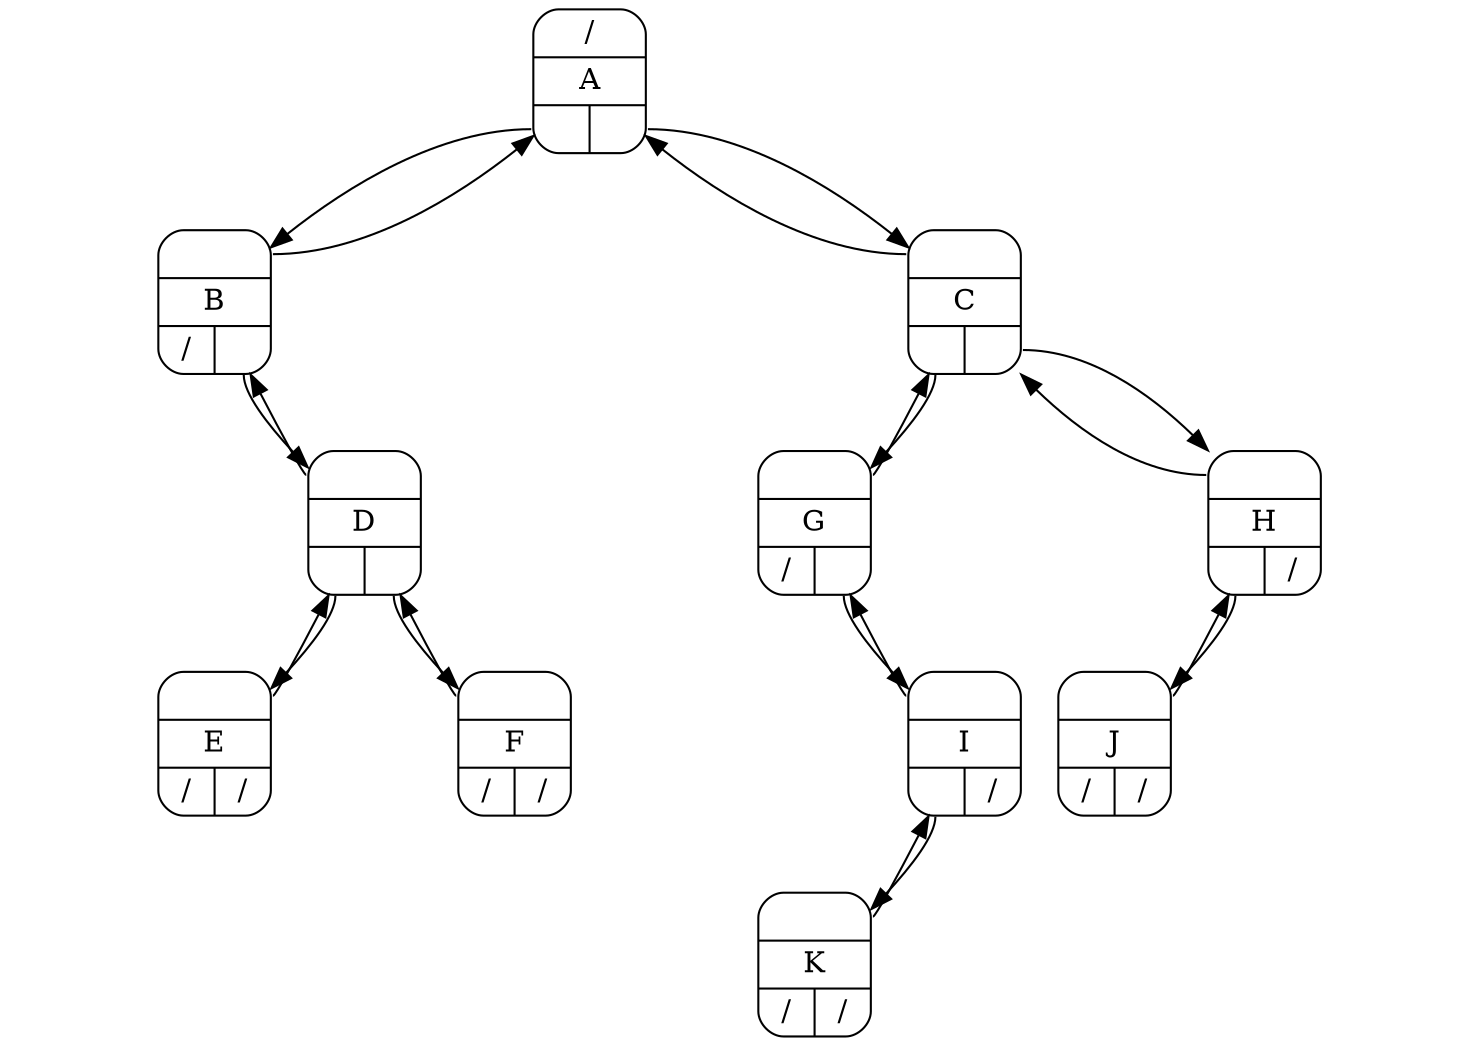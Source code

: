 // 二叉树的指针实现
digraph G {
    node [shape=Mrecord];//Mrecord为圆角
	
	/**
	|：横向分割
	{}：竖向分割
	*/
	node1 [label="{<P>/|<D>A|{<L>|<R>}}"];//<>中为隐藏域
	node2 [label="{<P>|<D>B|{<L>/|<R>}}"];
	node3 [label="{<P>|<D>C|{<L>|<R>}}"];
	node4 [label="{<P>|<D>D|{<L>|<R>}}"];
	node5 [label="{<P>|<D>E|{<L>/|<R>/}}"];
	node6 [label="{<P>|<D>F|{<L>/|<R>/}}"];
	node7 [label="{<P>|<D>G|{<L>/|<R>}}"];
	node8 [label="{<P>|<D>H|{<L>|<R>/}}"];
	node9 [label="{<P>|<D>I|{<L>|<R>/}}"];
	nodeA [label="{<P>|<D>J|{<L>/|<R>/}}"];
	nodeB [label="{<P>|<D>K|{<L>/|<R>/}}"];
	                   
	// : 后面跟一个结点的指定区域
	node1:L -> node2;
	node1 -> e1 [weight=10 style="invis"];
	node1:R -> node3;
	node2:P -> node1;
	node3:P -> node1;
	
	node2 -> e2 [weight=10 style="invis"];
	node2 -> e3 [weight=10 style="invis"];
	node2:R -> node4;
	node4:P -> node2;
	
	node4:L -> node5;
	node4 -> e4 [weight=10 style="invis"];
	node4:R -> node6;
	node5:P -> node4;
	node6:P -> node4;
	
	node3:L -> node7;
	node3 -> e5 [weight=10 style="invis"];
	node3:R -> node8;
	node7:P -> node3;
	node8:P -> node3;
	
	node7 -> e6 [weight=10 style="invis"];
	node7 -> e7 [weight=10 style="invis"];
	node7:R -> node9;
	node9:P -> node7;
	
	node8:L -> nodeA;
	node8 -> e8 [weight=10 style="invis"];
	node8 -> e9 [weight=10 style="invis"];
	nodeA:P -> node8;
	
	node9:L -> nodeB;
	node9 -> e10 [weight=10 style="invis"];
	node9 -> e11 [weight=10 style="invis"];
	nodeB:P -> node9;
    // 隐藏中间节点的连线
    //5 -- m2 [weight=10 style="invis"];
	// 隐藏中间节点
    e1,e2,e3,e4,e5,e6,e7,e8,e9,e10,e11 [label="" style="invis"]
	// 
	//n5 [label="5"]
}
//dot pointTree.dot -T png -o pointTree.png